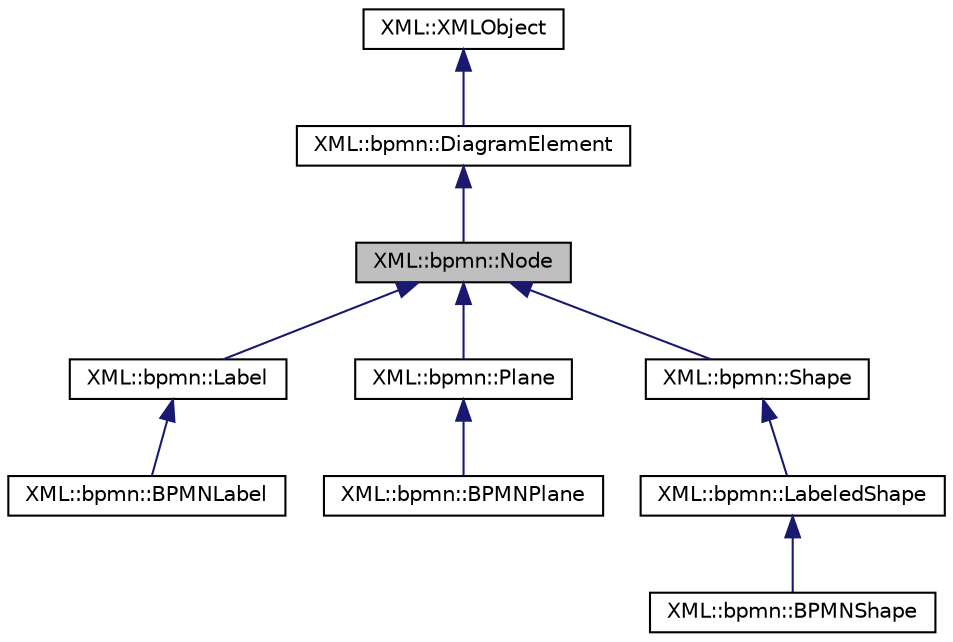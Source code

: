 digraph "XML::bpmn::Node"
{
 // LATEX_PDF_SIZE
  edge [fontname="Helvetica",fontsize="10",labelfontname="Helvetica",labelfontsize="10"];
  node [fontname="Helvetica",fontsize="10",shape=record];
  Node1 [label="XML::bpmn::Node",height=0.2,width=0.4,color="black", fillcolor="grey75", style="filled", fontcolor="black",tooltip=" "];
  Node2 -> Node1 [dir="back",color="midnightblue",fontsize="10",style="solid",fontname="Helvetica"];
  Node2 [label="XML::bpmn::DiagramElement",height=0.2,width=0.4,color="black", fillcolor="white", style="filled",URL="$classXML_1_1bpmn_1_1DiagramElement.html",tooltip=" "];
  Node3 -> Node2 [dir="back",color="midnightblue",fontsize="10",style="solid",fontname="Helvetica"];
  Node3 [label="XML::XMLObject",height=0.2,width=0.4,color="black", fillcolor="white", style="filled",URL="$classXML_1_1XMLObject.html",tooltip=" "];
  Node1 -> Node4 [dir="back",color="midnightblue",fontsize="10",style="solid",fontname="Helvetica"];
  Node4 [label="XML::bpmn::Label",height=0.2,width=0.4,color="black", fillcolor="white", style="filled",URL="$classXML_1_1bpmn_1_1Label.html",tooltip=" "];
  Node4 -> Node5 [dir="back",color="midnightblue",fontsize="10",style="solid",fontname="Helvetica"];
  Node5 [label="XML::bpmn::BPMNLabel",height=0.2,width=0.4,color="black", fillcolor="white", style="filled",URL="$classXML_1_1bpmn_1_1BPMNLabel.html",tooltip=" "];
  Node1 -> Node6 [dir="back",color="midnightblue",fontsize="10",style="solid",fontname="Helvetica"];
  Node6 [label="XML::bpmn::Plane",height=0.2,width=0.4,color="black", fillcolor="white", style="filled",URL="$classXML_1_1bpmn_1_1Plane.html",tooltip=" "];
  Node6 -> Node7 [dir="back",color="midnightblue",fontsize="10",style="solid",fontname="Helvetica"];
  Node7 [label="XML::bpmn::BPMNPlane",height=0.2,width=0.4,color="black", fillcolor="white", style="filled",URL="$classXML_1_1bpmn_1_1BPMNPlane.html",tooltip=" "];
  Node1 -> Node8 [dir="back",color="midnightblue",fontsize="10",style="solid",fontname="Helvetica"];
  Node8 [label="XML::bpmn::Shape",height=0.2,width=0.4,color="black", fillcolor="white", style="filled",URL="$classXML_1_1bpmn_1_1Shape.html",tooltip=" "];
  Node8 -> Node9 [dir="back",color="midnightblue",fontsize="10",style="solid",fontname="Helvetica"];
  Node9 [label="XML::bpmn::LabeledShape",height=0.2,width=0.4,color="black", fillcolor="white", style="filled",URL="$classXML_1_1bpmn_1_1LabeledShape.html",tooltip=" "];
  Node9 -> Node10 [dir="back",color="midnightblue",fontsize="10",style="solid",fontname="Helvetica"];
  Node10 [label="XML::bpmn::BPMNShape",height=0.2,width=0.4,color="black", fillcolor="white", style="filled",URL="$classXML_1_1bpmn_1_1BPMNShape.html",tooltip=" "];
}
